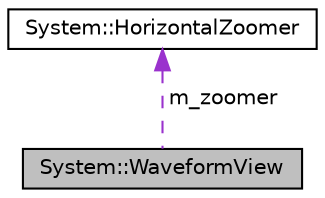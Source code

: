digraph G
{
  edge [fontname="Helvetica",fontsize="10",labelfontname="Helvetica",labelfontsize="10"];
  node [fontname="Helvetica",fontsize="10",shape=record];
  Node1 [label="System::WaveformView",height=0.2,width=0.4,color="black", fillcolor="grey75", style="filled" fontcolor="black"];
  Node2 -> Node1 [dir="back",color="darkorchid3",fontsize="10",style="dashed",label=" m_zoomer" ,fontname="Helvetica"];
  Node2 [label="System::HorizontalZoomer",height=0.2,width=0.4,color="black", fillcolor="white", style="filled",URL="$class_system_1_1_horizontal_zoomer.html"];
}
